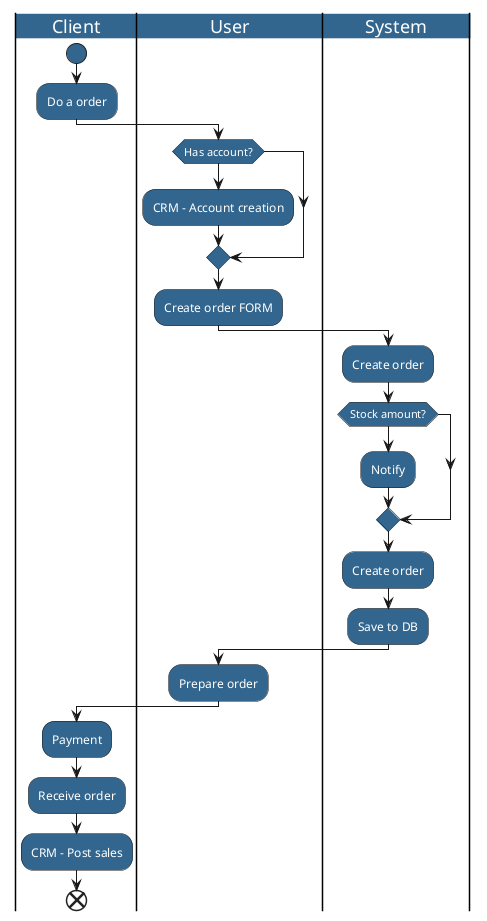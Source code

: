 @startuml
<style>
activityDiagram {
  BackgroundColor #33668E
  FontColor #fff
}

document {
    BackgroundColor Transparent
}
</style>

|Client|
start
:Do a order;

|User|
if (Has account?) is (No) then
:CRM - Account creation;
endif

:Create order FORM;

|System|
:Create order;

if (Stock amount?) is (insufficient) then
  :Notify;
endif

:Create order;
:Save to DB;

|User|
:Prepare order;

|Client|
:Payment;
:Receive order;
:CRM - Post sales;

end


'repeat :Stock management flow;
'backward:Stock not OK;
'repeat while (stock amount) is (Not OK)



@enduml
